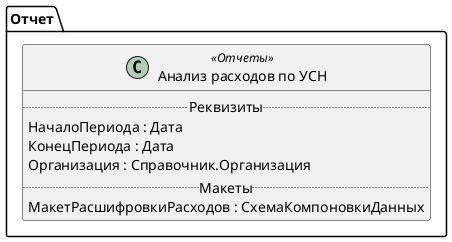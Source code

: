 ﻿@startuml АнализРасходовПриУСН
'!include templates.wsd
'..\include templates.wsd
class Отчет.АнализРасходовПриУСН as "Анализ расходов по УСН" <<Отчеты>>
{
..Реквизиты..
НачалоПериода : Дата
КонецПериода : Дата
Организация : Справочник.Организация
..Макеты..
МакетРасшифровкиРасходов : СхемаКомпоновкиДанных
}
@enduml
